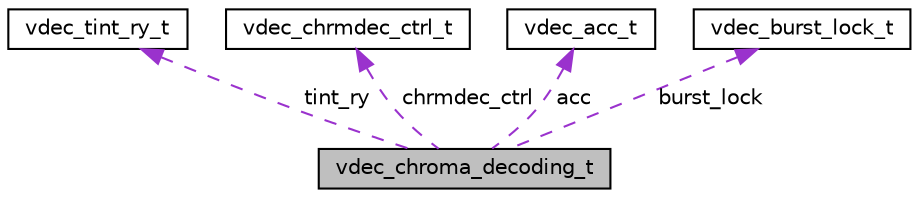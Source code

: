 digraph "vdec_chroma_decoding_t"
{
 // LATEX_PDF_SIZE
  edge [fontname="Helvetica",fontsize="10",labelfontname="Helvetica",labelfontsize="10"];
  node [fontname="Helvetica",fontsize="10",shape=record];
  Node1 [label="vdec_chroma_decoding_t",height=0.2,width=0.4,color="black", fillcolor="grey75", style="filled", fontcolor="black",tooltip=" "];
  Node2 -> Node1 [dir="back",color="darkorchid3",fontsize="10",style="dashed",label=" tint_ry" ,fontname="Helvetica"];
  Node2 [label="vdec_tint_ry_t",height=0.2,width=0.4,color="black", fillcolor="white", style="filled",URL="$d8/d4c/structvdec__tint__ry__t.html",tooltip=" "];
  Node3 -> Node1 [dir="back",color="darkorchid3",fontsize="10",style="dashed",label=" chrmdec_ctrl" ,fontname="Helvetica"];
  Node3 [label="vdec_chrmdec_ctrl_t",height=0.2,width=0.4,color="black", fillcolor="white", style="filled",URL="$d9/daf/structvdec__chrmdec__ctrl__t.html",tooltip=" "];
  Node4 -> Node1 [dir="back",color="darkorchid3",fontsize="10",style="dashed",label=" acc" ,fontname="Helvetica"];
  Node4 [label="vdec_acc_t",height=0.2,width=0.4,color="black", fillcolor="white", style="filled",URL="$db/d1b/structvdec__acc__t.html",tooltip=" "];
  Node5 -> Node1 [dir="back",color="darkorchid3",fontsize="10",style="dashed",label=" burst_lock" ,fontname="Helvetica"];
  Node5 [label="vdec_burst_lock_t",height=0.2,width=0.4,color="black", fillcolor="white", style="filled",URL="$d8/dbd/structvdec__burst__lock__t.html",tooltip=" "];
}
